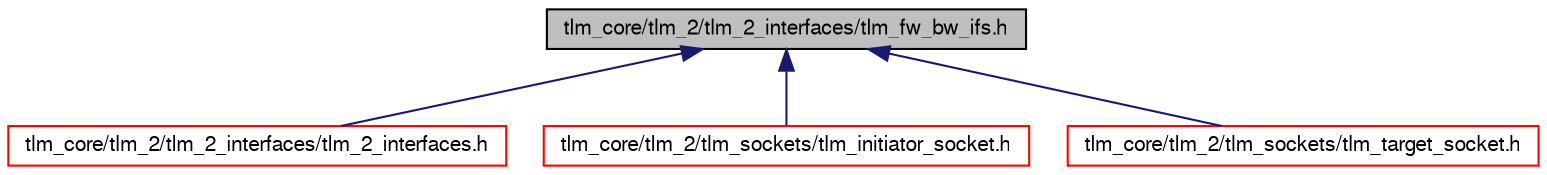 digraph G
{
  edge [fontname="FreeSans",fontsize="10",labelfontname="FreeSans",labelfontsize="10"];
  node [fontname="FreeSans",fontsize="10",shape=record];
  Node1 [label="tlm_core/tlm_2/tlm_2_interfaces/tlm_fw_bw_ifs.h",height=0.2,width=0.4,color="black", fillcolor="grey75", style="filled" fontcolor="black"];
  Node1 -> Node2 [dir=back,color="midnightblue",fontsize="10",style="solid",fontname="FreeSans"];
  Node2 [label="tlm_core/tlm_2/tlm_2_interfaces/tlm_2_interfaces.h",height=0.2,width=0.4,color="red", fillcolor="white", style="filled",URL="$a00144.html"];
  Node1 -> Node3 [dir=back,color="midnightblue",fontsize="10",style="solid",fontname="FreeSans"];
  Node3 [label="tlm_core/tlm_2/tlm_sockets/tlm_initiator_socket.h",height=0.2,width=0.4,color="red", fillcolor="white", style="filled",URL="$a00156.html"];
  Node1 -> Node4 [dir=back,color="midnightblue",fontsize="10",style="solid",fontname="FreeSans"];
  Node4 [label="tlm_core/tlm_2/tlm_sockets/tlm_target_socket.h",height=0.2,width=0.4,color="red", fillcolor="white", style="filled",URL="$a00158.html"];
}
